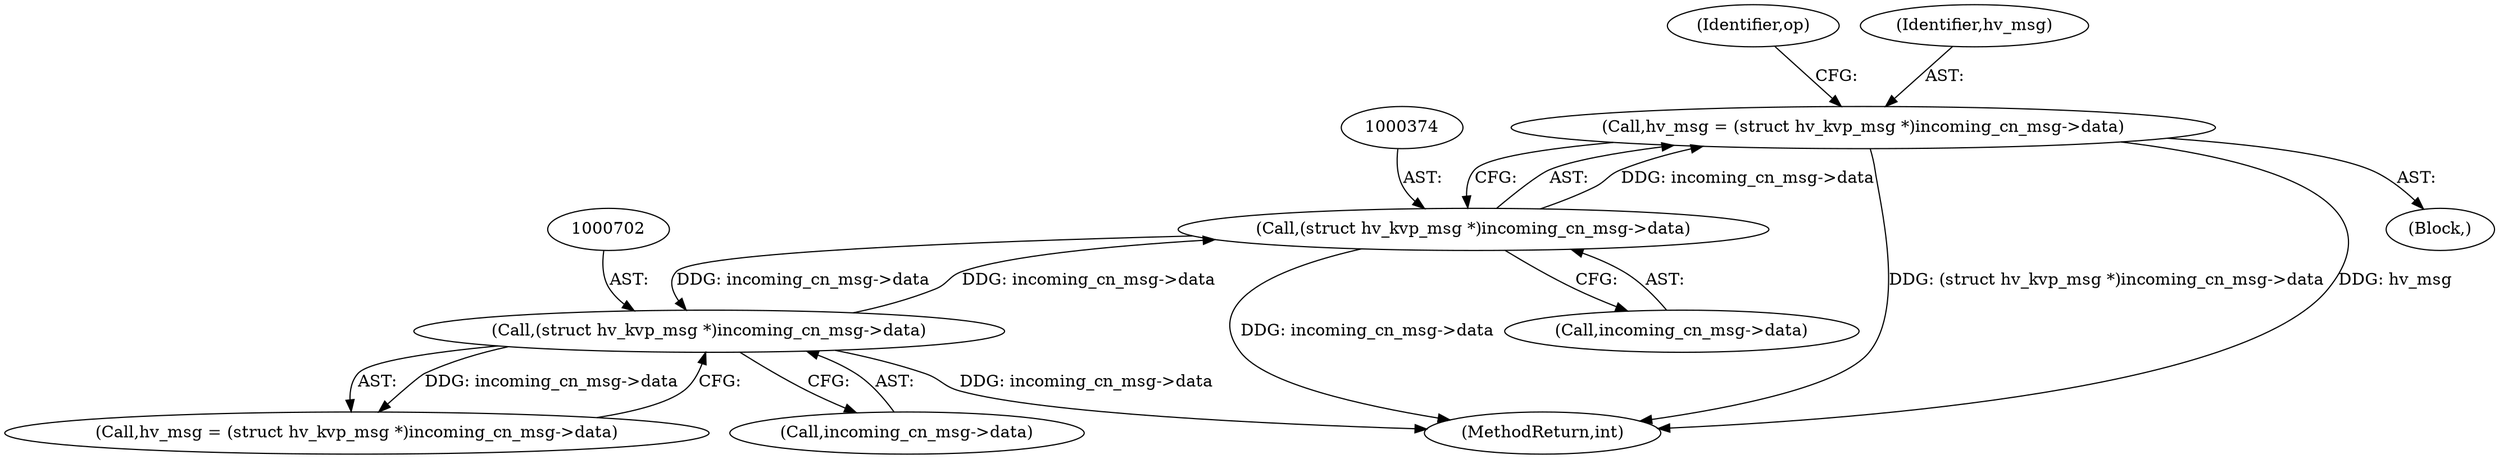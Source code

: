 digraph "0_linux_95a69adab9acfc3981c504737a2b6578e4d846ef@pointer" {
"1000371" [label="(Call,hv_msg = (struct hv_kvp_msg *)incoming_cn_msg->data)"];
"1000373" [label="(Call,(struct hv_kvp_msg *)incoming_cn_msg->data)"];
"1000701" [label="(Call,(struct hv_kvp_msg *)incoming_cn_msg->data)"];
"1000379" [label="(Identifier,op)"];
"1000876" [label="(MethodReturn,int)"];
"1000372" [label="(Identifier,hv_msg)"];
"1000373" [label="(Call,(struct hv_kvp_msg *)incoming_cn_msg->data)"];
"1000699" [label="(Call,hv_msg = (struct hv_kvp_msg *)incoming_cn_msg->data)"];
"1000703" [label="(Call,incoming_cn_msg->data)"];
"1000701" [label="(Call,(struct hv_kvp_msg *)incoming_cn_msg->data)"];
"1000375" [label="(Call,incoming_cn_msg->data)"];
"1000371" [label="(Call,hv_msg = (struct hv_kvp_msg *)incoming_cn_msg->data)"];
"1000289" [label="(Block,)"];
"1000371" -> "1000289"  [label="AST: "];
"1000371" -> "1000373"  [label="CFG: "];
"1000372" -> "1000371"  [label="AST: "];
"1000373" -> "1000371"  [label="AST: "];
"1000379" -> "1000371"  [label="CFG: "];
"1000371" -> "1000876"  [label="DDG: (struct hv_kvp_msg *)incoming_cn_msg->data"];
"1000371" -> "1000876"  [label="DDG: hv_msg"];
"1000373" -> "1000371"  [label="DDG: incoming_cn_msg->data"];
"1000373" -> "1000375"  [label="CFG: "];
"1000374" -> "1000373"  [label="AST: "];
"1000375" -> "1000373"  [label="AST: "];
"1000373" -> "1000876"  [label="DDG: incoming_cn_msg->data"];
"1000701" -> "1000373"  [label="DDG: incoming_cn_msg->data"];
"1000373" -> "1000701"  [label="DDG: incoming_cn_msg->data"];
"1000701" -> "1000699"  [label="AST: "];
"1000701" -> "1000703"  [label="CFG: "];
"1000702" -> "1000701"  [label="AST: "];
"1000703" -> "1000701"  [label="AST: "];
"1000699" -> "1000701"  [label="CFG: "];
"1000701" -> "1000876"  [label="DDG: incoming_cn_msg->data"];
"1000701" -> "1000699"  [label="DDG: incoming_cn_msg->data"];
}
